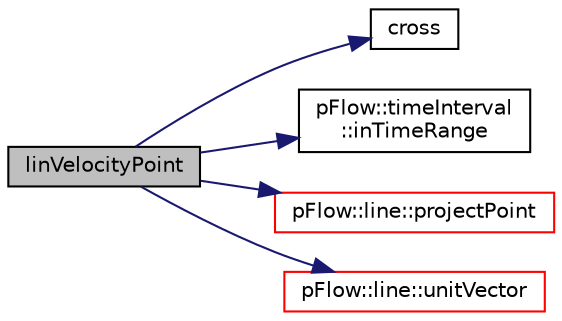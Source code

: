 digraph "linVelocityPoint"
{
 // LATEX_PDF_SIZE
  edge [fontname="Helvetica",fontsize="10",labelfontname="Helvetica",labelfontsize="10"];
  node [fontname="Helvetica",fontsize="10",shape=record];
  rankdir="LR";
  Node1 [label="linVelocityPoint",height=0.2,width=0.4,color="black", fillcolor="grey75", style="filled", fontcolor="black",tooltip="Linear tangential velocity at point p."];
  Node1 -> Node2 [color="midnightblue",fontsize="10",style="solid",fontname="Helvetica"];
  Node2 [label="cross",height=0.2,width=0.4,color="black", fillcolor="white", style="filled",URL="$tripleFwd_8hpp.html#a7a724b824f9e21a646a965a99fff4b04",tooltip=" "];
  Node1 -> Node3 [color="midnightblue",fontsize="10",style="solid",fontname="Helvetica"];
  Node3 [label="pFlow::timeInterval\l::inTimeRange",height=0.2,width=0.4,color="black", fillcolor="white", style="filled",URL="$classpFlow_1_1timeInterval.html#a690a47d7890165ea3dd242b11fafc07a",tooltip=" "];
  Node1 -> Node4 [color="midnightblue",fontsize="10",style="solid",fontname="Helvetica"];
  Node4 [label="pFlow::line::projectPoint",height=0.2,width=0.4,color="red", fillcolor="white", style="filled",URL="$classpFlow_1_1line.html#a03c6784ff46ffab948664762095b0c47",tooltip=" "];
  Node1 -> Node8 [color="midnightblue",fontsize="10",style="solid",fontname="Helvetica"];
  Node8 [label="pFlow::line::unitVector",height=0.2,width=0.4,color="red", fillcolor="white", style="filled",URL="$classpFlow_1_1line.html#abb0d399741c593f97fcb61c3ebe2bc10",tooltip=" "];
}
